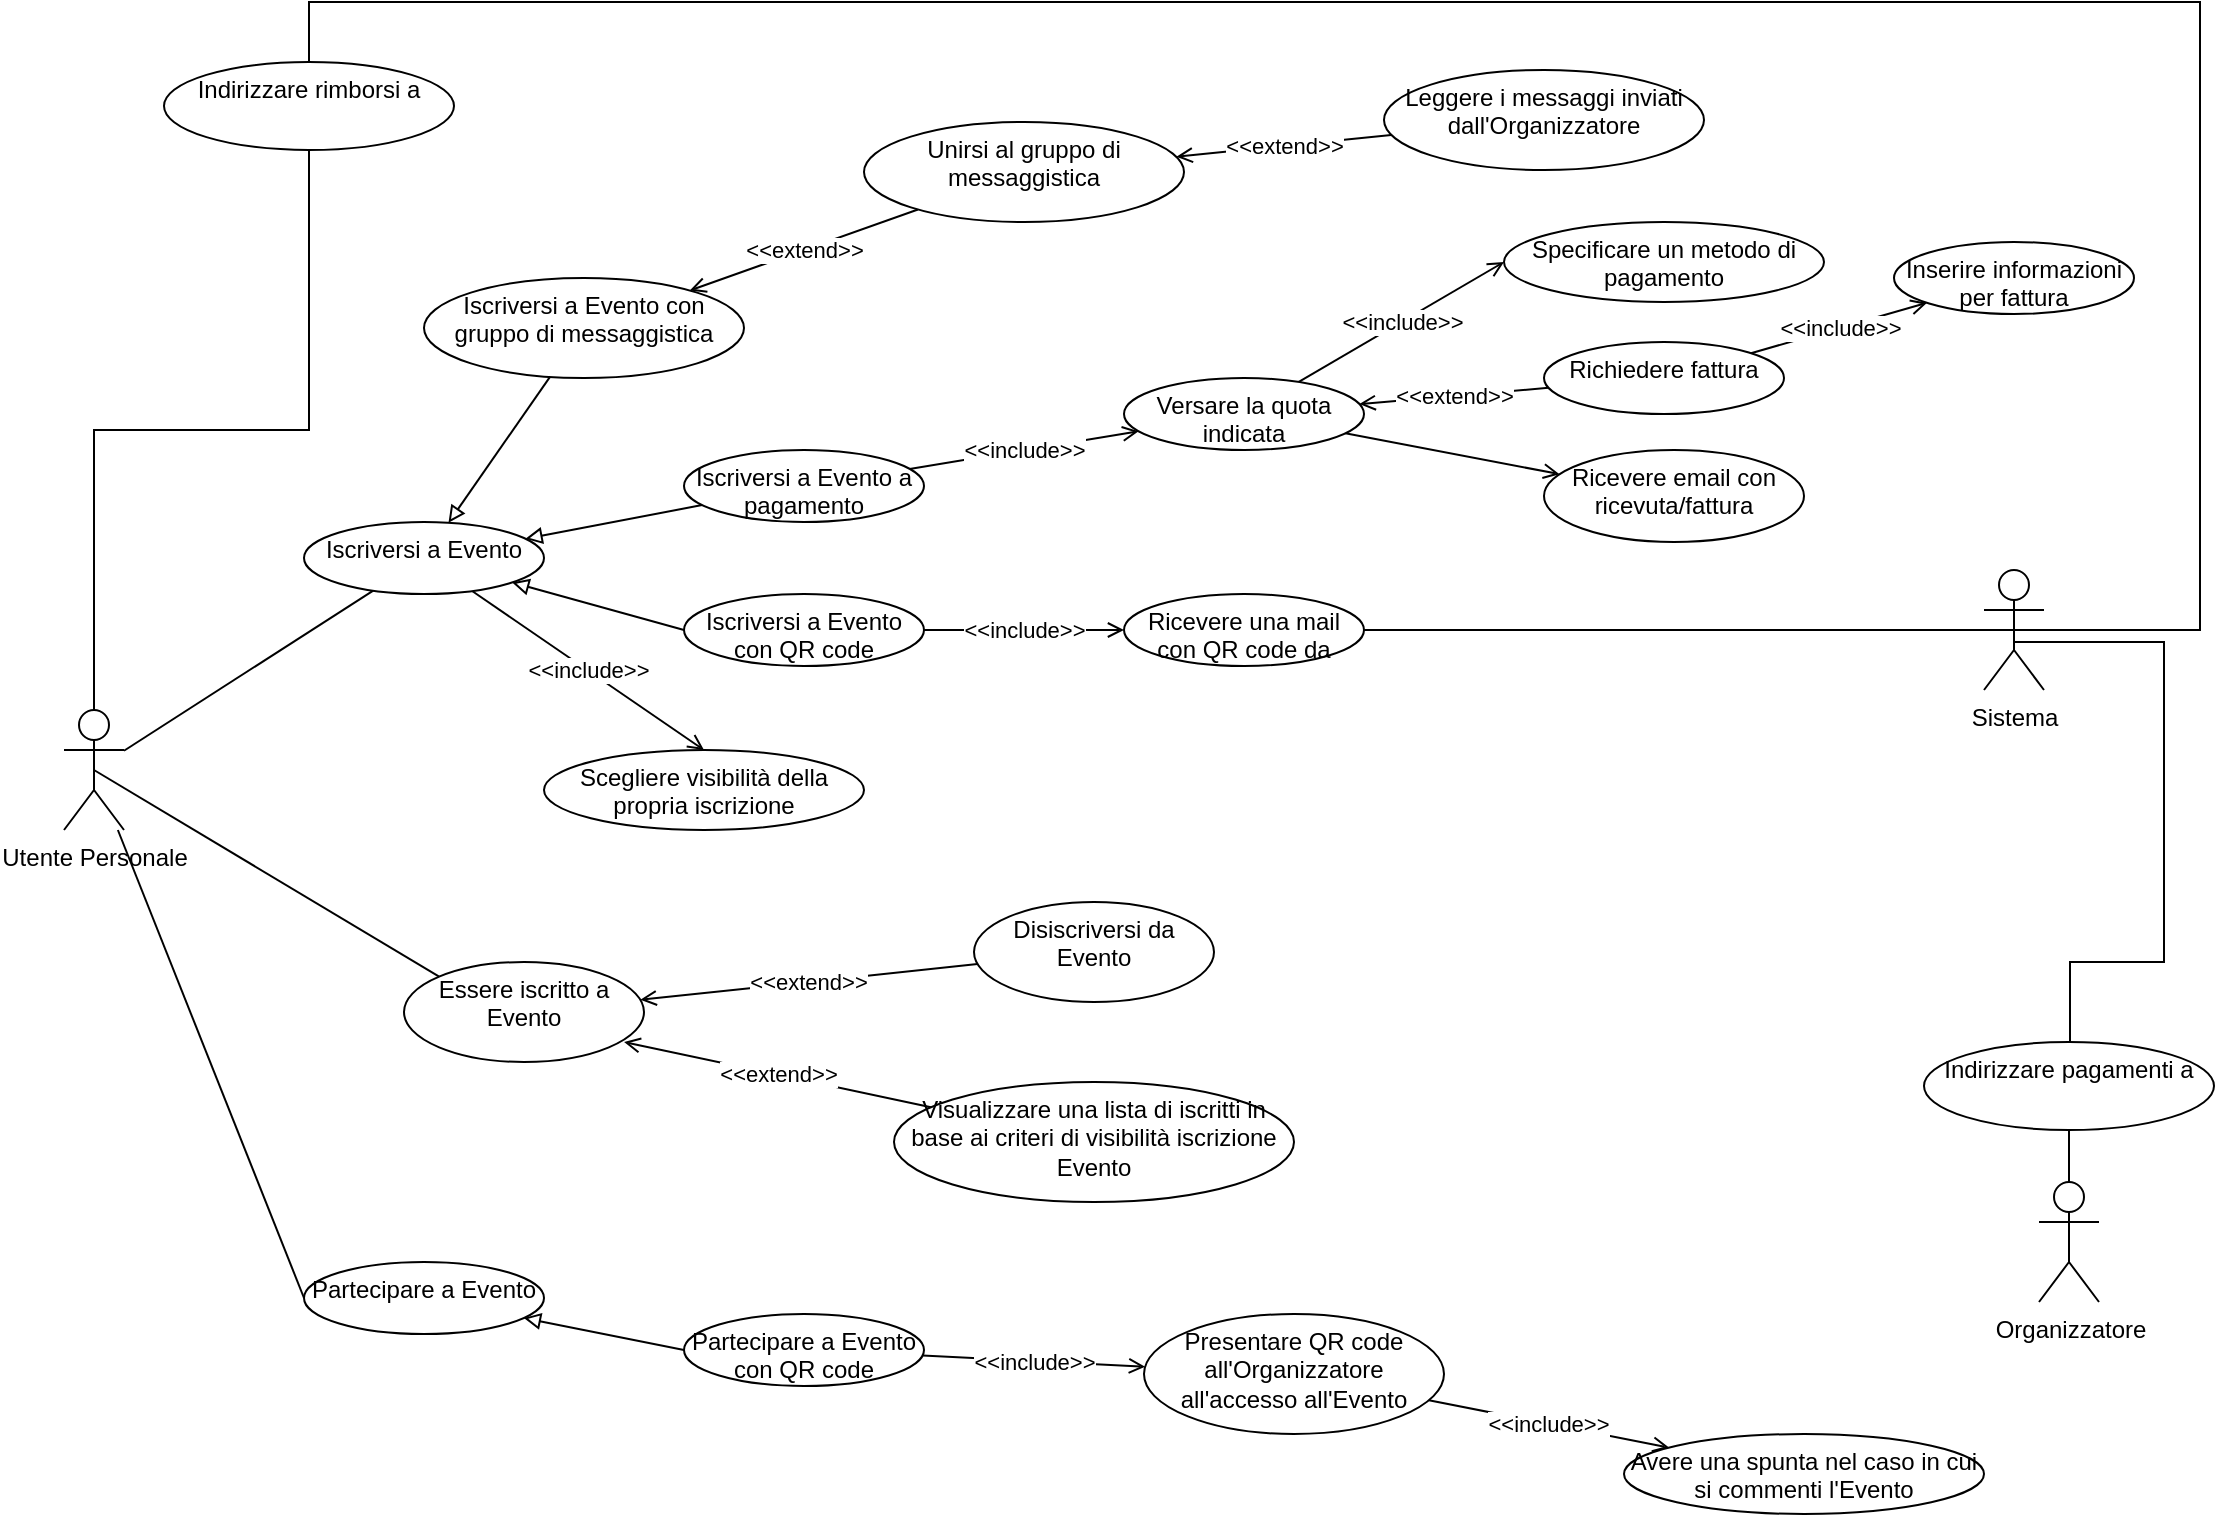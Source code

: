 <mxfile version="20.5.3" type="device"><diagram id="vK7V7w4DgrpfK2SYSPfQ" name="Page-1"><mxGraphModel dx="1426" dy="712" grid="1" gridSize="10" guides="1" tooltips="1" connect="1" arrows="1" fold="1" page="1" pageScale="1" pageWidth="1169" pageHeight="827" math="0" shadow="0"><root><mxCell id="0"/><mxCell id="1" parent="0"/><mxCell id="oSO0OU5fLL5DRtr9NipY-3" value="" style="rounded=0;orthogonalLoop=1;jettySize=auto;html=1;endArrow=none;endFill=0;" parent="1" source="oSO0OU5fLL5DRtr9NipY-1" target="oSO0OU5fLL5DRtr9NipY-2" edge="1"><mxGeometry relative="1" as="geometry"/></mxCell><mxCell id="oSO0OU5fLL5DRtr9NipY-17" style="edgeStyle=none;rounded=0;orthogonalLoop=1;jettySize=auto;html=1;entryX=0;entryY=0.5;entryDx=0;entryDy=0;endArrow=none;endFill=0;" parent="1" source="oSO0OU5fLL5DRtr9NipY-1" target="oSO0OU5fLL5DRtr9NipY-16" edge="1"><mxGeometry relative="1" as="geometry"/></mxCell><mxCell id="oSO0OU5fLL5DRtr9NipY-34" style="edgeStyle=none;rounded=0;orthogonalLoop=1;jettySize=auto;html=1;entryX=0;entryY=0;entryDx=0;entryDy=0;endArrow=none;endFill=0;exitX=0.5;exitY=0.5;exitDx=0;exitDy=0;exitPerimeter=0;" parent="1" source="oSO0OU5fLL5DRtr9NipY-1" target="oSO0OU5fLL5DRtr9NipY-33" edge="1"><mxGeometry relative="1" as="geometry"/></mxCell><mxCell id="oSO0OU5fLL5DRtr9NipY-1" value="Utente Personale" style="shape=umlActor;verticalLabelPosition=bottom;verticalAlign=top;html=1;outlineConnect=0;" parent="1" vertex="1"><mxGeometry x="70" y="384" width="30" height="60" as="geometry"/></mxCell><mxCell id="oSO0OU5fLL5DRtr9NipY-5" value="" style="edgeStyle=none;rounded=0;orthogonalLoop=1;jettySize=auto;html=1;endArrow=block;endFill=0;" parent="1" source="oSO0OU5fLL5DRtr9NipY-4" target="oSO0OU5fLL5DRtr9NipY-2" edge="1"><mxGeometry relative="1" as="geometry"/></mxCell><mxCell id="oSO0OU5fLL5DRtr9NipY-20" style="edgeStyle=none;rounded=0;orthogonalLoop=1;jettySize=auto;html=1;endArrow=block;endFill=0;exitX=0;exitY=0.5;exitDx=0;exitDy=0;" parent="1" source="oSO0OU5fLL5DRtr9NipY-19" target="oSO0OU5fLL5DRtr9NipY-2" edge="1"><mxGeometry relative="1" as="geometry"/></mxCell><mxCell id="oSO0OU5fLL5DRtr9NipY-32" value="&amp;lt;&amp;lt;include&amp;gt;&amp;gt;" style="edgeStyle=none;rounded=0;orthogonalLoop=1;jettySize=auto;html=1;entryX=0.5;entryY=0;entryDx=0;entryDy=0;endArrow=open;endFill=0;" parent="1" source="oSO0OU5fLL5DRtr9NipY-2" target="oSO0OU5fLL5DRtr9NipY-31" edge="1"><mxGeometry relative="1" as="geometry"/></mxCell><mxCell id="oSO0OU5fLL5DRtr9NipY-2" value="Iscriversi a Evento" style="ellipse;whiteSpace=wrap;html=1;verticalAlign=top;" parent="1" vertex="1"><mxGeometry x="190" y="290" width="120" height="36" as="geometry"/></mxCell><mxCell id="oSO0OU5fLL5DRtr9NipY-9" value="&amp;lt;&amp;lt;include&amp;gt;&amp;gt;" style="edgeStyle=none;rounded=0;orthogonalLoop=1;jettySize=auto;html=1;endArrow=open;endFill=0;" parent="1" source="oSO0OU5fLL5DRtr9NipY-4" target="oSO0OU5fLL5DRtr9NipY-8" edge="1"><mxGeometry relative="1" as="geometry"/></mxCell><mxCell id="oSO0OU5fLL5DRtr9NipY-4" value="Iscriversi a Evento a pagamento" style="ellipse;whiteSpace=wrap;html=1;verticalAlign=top;" parent="1" vertex="1"><mxGeometry x="380" y="254" width="120" height="36" as="geometry"/></mxCell><mxCell id="oSO0OU5fLL5DRtr9NipY-13" value="&amp;lt;&amp;lt;include&amp;gt;&amp;gt;" style="edgeStyle=none;rounded=0;orthogonalLoop=1;jettySize=auto;html=1;endArrow=open;endFill=0;" parent="1" source="oSO0OU5fLL5DRtr9NipY-6" target="oSO0OU5fLL5DRtr9NipY-12" edge="1"><mxGeometry relative="1" as="geometry"/></mxCell><mxCell id="oSO0OU5fLL5DRtr9NipY-6" value="Partecipare a Evento con QR code" style="ellipse;whiteSpace=wrap;html=1;verticalAlign=top;" parent="1" vertex="1"><mxGeometry x="380" y="686" width="120" height="36" as="geometry"/></mxCell><mxCell id="oSO0OU5fLL5DRtr9NipY-11" value="&amp;lt;&amp;lt;include&amp;gt;&amp;gt;" style="edgeStyle=none;rounded=0;orthogonalLoop=1;jettySize=auto;html=1;entryX=0;entryY=0.5;entryDx=0;entryDy=0;endArrow=open;endFill=0;" parent="1" source="oSO0OU5fLL5DRtr9NipY-8" target="oSO0OU5fLL5DRtr9NipY-10" edge="1"><mxGeometry relative="1" as="geometry"/></mxCell><mxCell id="ECzgjb4Qc9drkgBTulBL-2" value="&amp;lt;&amp;lt;extend&amp;gt;&amp;gt;" style="rounded=0;orthogonalLoop=1;jettySize=auto;html=1;endArrow=open;endFill=0;" edge="1" parent="1" source="ECzgjb4Qc9drkgBTulBL-1" target="oSO0OU5fLL5DRtr9NipY-8"><mxGeometry relative="1" as="geometry"/></mxCell><mxCell id="ECzgjb4Qc9drkgBTulBL-6" value="" style="edgeStyle=none;rounded=0;orthogonalLoop=1;jettySize=auto;html=1;endArrow=open;endFill=0;" edge="1" parent="1" source="oSO0OU5fLL5DRtr9NipY-8" target="ECzgjb4Qc9drkgBTulBL-5"><mxGeometry relative="1" as="geometry"/></mxCell><mxCell id="oSO0OU5fLL5DRtr9NipY-8" value="Versare la quota indicata" style="ellipse;whiteSpace=wrap;html=1;verticalAlign=top;" parent="1" vertex="1"><mxGeometry x="600" y="218" width="120" height="36" as="geometry"/></mxCell><mxCell id="oSO0OU5fLL5DRtr9NipY-10" value="Specificare un metodo di pagamento" style="ellipse;whiteSpace=wrap;html=1;verticalAlign=top;" parent="1" vertex="1"><mxGeometry x="790" y="140" width="160" height="40" as="geometry"/></mxCell><mxCell id="oSO0OU5fLL5DRtr9NipY-15" value="&amp;lt;&amp;lt;include&amp;gt;&amp;gt;" style="edgeStyle=none;rounded=0;orthogonalLoop=1;jettySize=auto;html=1;endArrow=open;endFill=0;" parent="1" source="oSO0OU5fLL5DRtr9NipY-12" target="oSO0OU5fLL5DRtr9NipY-14" edge="1"><mxGeometry relative="1" as="geometry"/></mxCell><mxCell id="oSO0OU5fLL5DRtr9NipY-12" value="Presentare QR code all'Organizzatore all'accesso all'Evento" style="ellipse;whiteSpace=wrap;html=1;verticalAlign=top;" parent="1" vertex="1"><mxGeometry x="610" y="686" width="150" height="60" as="geometry"/></mxCell><mxCell id="oSO0OU5fLL5DRtr9NipY-14" value="Avere una spunta nel caso in cui si commenti l'Evento" style="ellipse;whiteSpace=wrap;html=1;verticalAlign=top;" parent="1" vertex="1"><mxGeometry x="850" y="746" width="180" height="40" as="geometry"/></mxCell><mxCell id="oSO0OU5fLL5DRtr9NipY-18" style="edgeStyle=none;rounded=0;orthogonalLoop=1;jettySize=auto;html=1;endArrow=block;endFill=0;exitX=0;exitY=0.5;exitDx=0;exitDy=0;" parent="1" source="oSO0OU5fLL5DRtr9NipY-6" target="oSO0OU5fLL5DRtr9NipY-16" edge="1"><mxGeometry relative="1" as="geometry"/></mxCell><mxCell id="oSO0OU5fLL5DRtr9NipY-16" value="Partecipare a Evento" style="ellipse;whiteSpace=wrap;html=1;verticalAlign=top;" parent="1" vertex="1"><mxGeometry x="190" y="660" width="120" height="36" as="geometry"/></mxCell><mxCell id="oSO0OU5fLL5DRtr9NipY-19" value="Iscriversi a Evento con QR code" style="ellipse;whiteSpace=wrap;html=1;verticalAlign=top;" parent="1" vertex="1"><mxGeometry x="380" y="326" width="120" height="36" as="geometry"/></mxCell><mxCell id="oSO0OU5fLL5DRtr9NipY-22" value="&amp;lt;&amp;lt;include&amp;gt;&amp;gt;" style="edgeStyle=none;rounded=0;orthogonalLoop=1;jettySize=auto;html=1;endArrow=open;endFill=0;" parent="1" source="oSO0OU5fLL5DRtr9NipY-19" target="oSO0OU5fLL5DRtr9NipY-21" edge="1"><mxGeometry relative="1" as="geometry"/></mxCell><mxCell id="oSO0OU5fLL5DRtr9NipY-24" style="edgeStyle=none;rounded=0;orthogonalLoop=1;jettySize=auto;html=1;entryX=0.5;entryY=0.5;entryDx=0;entryDy=0;entryPerimeter=0;endArrow=none;endFill=0;" parent="1" source="oSO0OU5fLL5DRtr9NipY-21" target="oSO0OU5fLL5DRtr9NipY-23" edge="1"><mxGeometry relative="1" as="geometry"/></mxCell><mxCell id="oSO0OU5fLL5DRtr9NipY-21" value="Ricevere una mail con QR code da" style="ellipse;whiteSpace=wrap;html=1;verticalAlign=top;" parent="1" vertex="1"><mxGeometry x="600" y="326" width="120" height="36" as="geometry"/></mxCell><mxCell id="QE8cy6hKMKHWwT3ygOGF-10" style="edgeStyle=orthogonalEdgeStyle;rounded=0;orthogonalLoop=1;jettySize=auto;html=1;entryX=0.5;entryY=0;entryDx=0;entryDy=0;endArrow=none;endFill=0;exitX=0.5;exitY=0.5;exitDx=0;exitDy=0;exitPerimeter=0;" parent="1" source="oSO0OU5fLL5DRtr9NipY-23" target="QE8cy6hKMKHWwT3ygOGF-2" edge="1"><mxGeometry relative="1" as="geometry"><Array as="points"><mxPoint x="1045" y="350"/><mxPoint x="1120" y="350"/><mxPoint x="1120" y="510"/><mxPoint x="1073" y="510"/><mxPoint x="1073" y="550"/></Array></mxGeometry></mxCell><mxCell id="oSO0OU5fLL5DRtr9NipY-23" value="Sistema" style="shape=umlActor;verticalLabelPosition=bottom;verticalAlign=top;html=1;outlineConnect=0;" parent="1" vertex="1"><mxGeometry x="1030" y="314" width="30" height="60" as="geometry"/></mxCell><mxCell id="oSO0OU5fLL5DRtr9NipY-26" value="" style="edgeStyle=none;rounded=0;orthogonalLoop=1;jettySize=auto;html=1;endArrow=block;endFill=0;" parent="1" source="oSO0OU5fLL5DRtr9NipY-25" target="oSO0OU5fLL5DRtr9NipY-2" edge="1"><mxGeometry relative="1" as="geometry"/></mxCell><mxCell id="oSO0OU5fLL5DRtr9NipY-25" value="Iscriversi a Evento con gruppo di messaggistica" style="ellipse;whiteSpace=wrap;html=1;verticalAlign=top;" parent="1" vertex="1"><mxGeometry x="250" y="168" width="160" height="50" as="geometry"/></mxCell><mxCell id="oSO0OU5fLL5DRtr9NipY-28" value="&amp;lt;&amp;lt;extend&amp;gt;&amp;gt;" style="edgeStyle=none;rounded=0;orthogonalLoop=1;jettySize=auto;html=1;endArrow=open;endFill=0;" parent="1" source="oSO0OU5fLL5DRtr9NipY-27" target="oSO0OU5fLL5DRtr9NipY-25" edge="1"><mxGeometry relative="1" as="geometry"/></mxCell><mxCell id="oSO0OU5fLL5DRtr9NipY-30" value="&amp;lt;&amp;lt;extend&amp;gt;&amp;gt;" style="edgeStyle=none;rounded=0;orthogonalLoop=1;jettySize=auto;html=1;endArrow=open;endFill=0;" parent="1" source="oSO0OU5fLL5DRtr9NipY-29" target="oSO0OU5fLL5DRtr9NipY-27" edge="1"><mxGeometry relative="1" as="geometry"/></mxCell><mxCell id="oSO0OU5fLL5DRtr9NipY-27" value="Unirsi al gruppo di messaggistica" style="ellipse;whiteSpace=wrap;html=1;verticalAlign=top;" parent="1" vertex="1"><mxGeometry x="470" y="90" width="160" height="50" as="geometry"/></mxCell><mxCell id="oSO0OU5fLL5DRtr9NipY-29" value="Leggere i messaggi inviati dall'Organizzatore" style="ellipse;whiteSpace=wrap;html=1;verticalAlign=top;" parent="1" vertex="1"><mxGeometry x="730" y="64" width="160" height="50" as="geometry"/></mxCell><mxCell id="oSO0OU5fLL5DRtr9NipY-31" value="Scegliere visibilità della propria iscrizione" style="ellipse;whiteSpace=wrap;html=1;verticalAlign=top;" parent="1" vertex="1"><mxGeometry x="310" y="404" width="160" height="40" as="geometry"/></mxCell><mxCell id="oSO0OU5fLL5DRtr9NipY-36" value="&amp;lt;&amp;lt;extend&amp;gt;&amp;gt;" style="edgeStyle=none;rounded=0;orthogonalLoop=1;jettySize=auto;html=1;endArrow=open;endFill=0;" parent="1" source="oSO0OU5fLL5DRtr9NipY-35" target="oSO0OU5fLL5DRtr9NipY-33" edge="1"><mxGeometry relative="1" as="geometry"/></mxCell><mxCell id="oSO0OU5fLL5DRtr9NipY-33" value="Essere iscritto a Evento" style="ellipse;whiteSpace=wrap;html=1;verticalAlign=top;" parent="1" vertex="1"><mxGeometry x="240" y="510" width="120" height="50" as="geometry"/></mxCell><mxCell id="oSO0OU5fLL5DRtr9NipY-35" value="Disiscriversi da Evento" style="ellipse;whiteSpace=wrap;html=1;verticalAlign=top;" parent="1" vertex="1"><mxGeometry x="525" y="480" width="120" height="50" as="geometry"/></mxCell><mxCell id="oSO0OU5fLL5DRtr9NipY-38" value="&amp;lt;&amp;lt;extend&amp;gt;&amp;gt;" style="edgeStyle=none;rounded=0;orthogonalLoop=1;jettySize=auto;html=1;entryX=0.917;entryY=0.8;entryDx=0;entryDy=0;entryPerimeter=0;endArrow=open;endFill=0;" parent="1" source="oSO0OU5fLL5DRtr9NipY-37" target="oSO0OU5fLL5DRtr9NipY-33" edge="1"><mxGeometry relative="1" as="geometry"/></mxCell><mxCell id="oSO0OU5fLL5DRtr9NipY-37" value="Visualizzare una lista di iscritti in base ai criteri di visibilità iscrizione Evento" style="ellipse;whiteSpace=wrap;html=1;verticalAlign=top;" parent="1" vertex="1"><mxGeometry x="485" y="570" width="200" height="60" as="geometry"/></mxCell><mxCell id="QE8cy6hKMKHWwT3ygOGF-7" style="edgeStyle=orthogonalEdgeStyle;rounded=0;orthogonalLoop=1;jettySize=auto;html=1;entryX=0.5;entryY=0;entryDx=0;entryDy=0;endArrow=none;endFill=0;exitX=0.5;exitY=0.5;exitDx=0;exitDy=0;exitPerimeter=0;" parent="1" source="oSO0OU5fLL5DRtr9NipY-23" target="QE8cy6hKMKHWwT3ygOGF-6" edge="1"><mxGeometry relative="1" as="geometry"><Array as="points"><mxPoint x="1138" y="344"/><mxPoint x="1138" y="30"/><mxPoint x="193" y="30"/></Array></mxGeometry></mxCell><mxCell id="QE8cy6hKMKHWwT3ygOGF-2" value="Indirizzare pagamenti a" style="ellipse;whiteSpace=wrap;html=1;verticalAlign=top;" parent="1" vertex="1"><mxGeometry x="1000" y="550" width="145" height="44" as="geometry"/></mxCell><mxCell id="QE8cy6hKMKHWwT3ygOGF-11" value="" style="edgeStyle=orthogonalEdgeStyle;rounded=0;orthogonalLoop=1;jettySize=auto;html=1;endArrow=none;endFill=0;" parent="1" source="QE8cy6hKMKHWwT3ygOGF-4" target="QE8cy6hKMKHWwT3ygOGF-2" edge="1"><mxGeometry relative="1" as="geometry"/></mxCell><mxCell id="QE8cy6hKMKHWwT3ygOGF-4" value="Organizzatore" style="shape=umlActor;verticalLabelPosition=bottom;verticalAlign=top;html=1;outlineConnect=0;" parent="1" vertex="1"><mxGeometry x="1057.5" y="620" width="30" height="60" as="geometry"/></mxCell><mxCell id="QE8cy6hKMKHWwT3ygOGF-8" style="edgeStyle=orthogonalEdgeStyle;rounded=0;orthogonalLoop=1;jettySize=auto;html=1;entryX=0.5;entryY=0;entryDx=0;entryDy=0;entryPerimeter=0;endArrow=none;endFill=0;exitX=0.5;exitY=1;exitDx=0;exitDy=0;" parent="1" source="QE8cy6hKMKHWwT3ygOGF-6" target="oSO0OU5fLL5DRtr9NipY-1" edge="1"><mxGeometry relative="1" as="geometry"/></mxCell><mxCell id="QE8cy6hKMKHWwT3ygOGF-6" value="Indirizzare rimborsi a" style="ellipse;whiteSpace=wrap;html=1;verticalAlign=top;" parent="1" vertex="1"><mxGeometry x="120" y="60" width="145" height="44" as="geometry"/></mxCell><mxCell id="ECzgjb4Qc9drkgBTulBL-4" value="&amp;lt;&amp;lt;include&amp;gt;&amp;gt;" style="edgeStyle=none;rounded=0;orthogonalLoop=1;jettySize=auto;html=1;endArrow=open;endFill=0;" edge="1" parent="1" source="ECzgjb4Qc9drkgBTulBL-1" target="ECzgjb4Qc9drkgBTulBL-3"><mxGeometry relative="1" as="geometry"/></mxCell><mxCell id="ECzgjb4Qc9drkgBTulBL-1" value="Richiedere fattura" style="ellipse;whiteSpace=wrap;html=1;verticalAlign=top;" vertex="1" parent="1"><mxGeometry x="810" y="200" width="120" height="36" as="geometry"/></mxCell><mxCell id="ECzgjb4Qc9drkgBTulBL-3" value="Inserire informazioni per fattura" style="ellipse;whiteSpace=wrap;html=1;verticalAlign=top;" vertex="1" parent="1"><mxGeometry x="985" y="150" width="120" height="36" as="geometry"/></mxCell><mxCell id="ECzgjb4Qc9drkgBTulBL-5" value="Ricevere email con ricevuta/fattura" style="ellipse;whiteSpace=wrap;html=1;verticalAlign=top;" vertex="1" parent="1"><mxGeometry x="810" y="254" width="130" height="46" as="geometry"/></mxCell></root></mxGraphModel></diagram></mxfile>